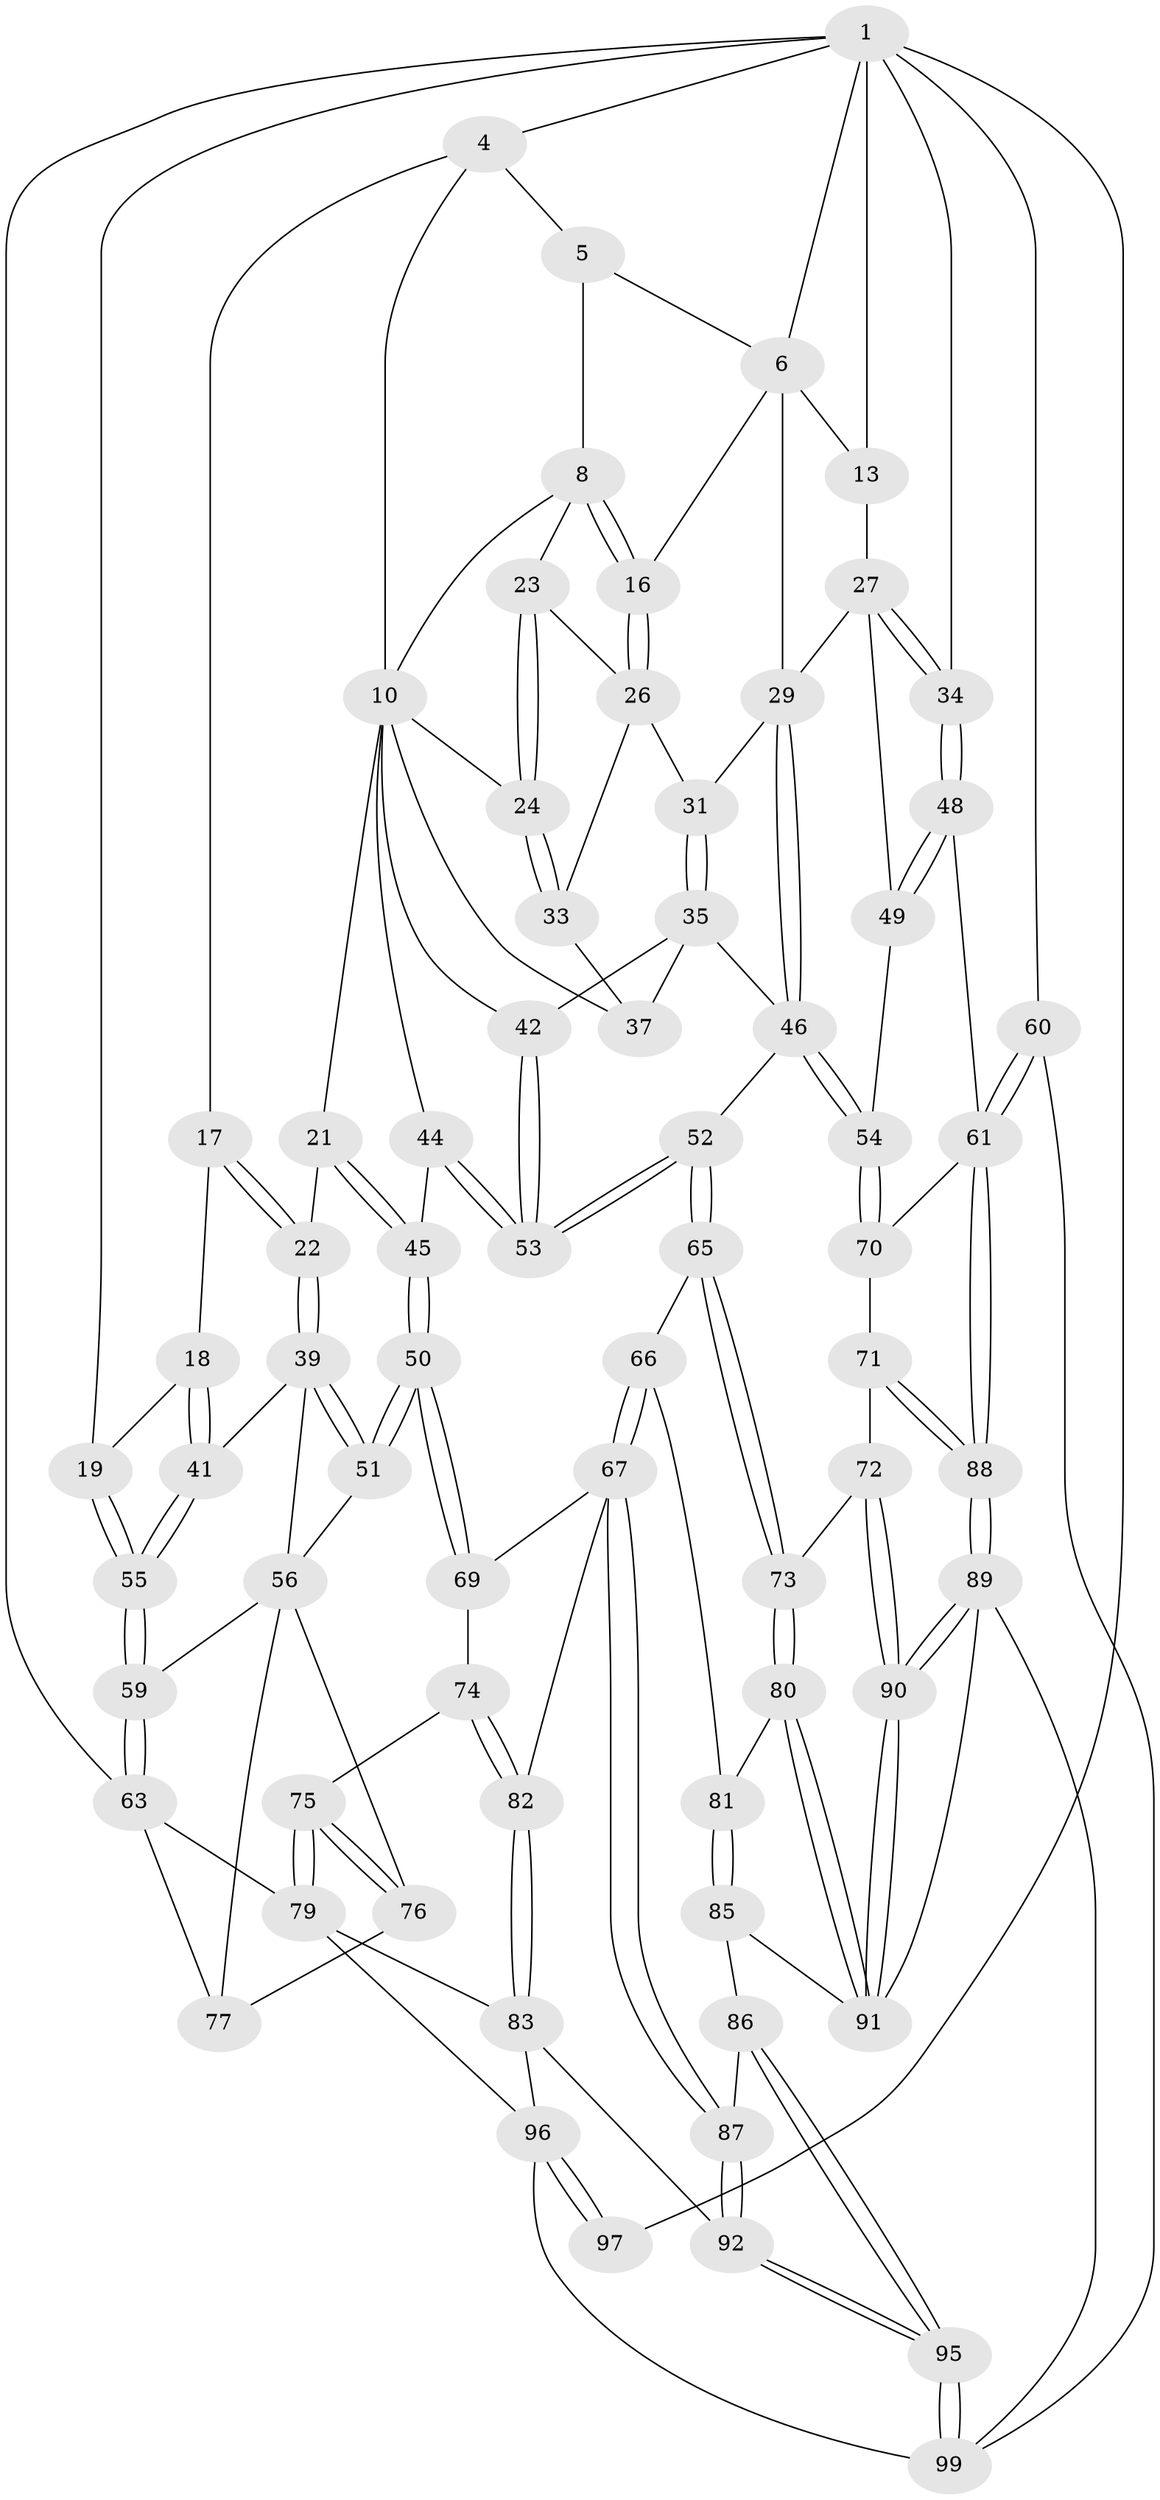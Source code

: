 // original degree distribution, {3: 0.0196078431372549, 6: 0.19607843137254902, 5: 0.5686274509803921, 4: 0.21568627450980393}
// Generated by graph-tools (version 1.1) at 2025/21/03/04/25 18:21:19]
// undirected, 71 vertices, 170 edges
graph export_dot {
graph [start="1"]
  node [color=gray90,style=filled];
  1 [pos="+0.9648232179646229+0",super="+2"];
  4 [pos="+0.15635259962814962+0",super="+11"];
  5 [pos="+0.49692572423403075+0",super="+7"];
  6 [pos="+0.6960257618470643+0.0590360759605836",super="+14"];
  8 [pos="+0.5116167562627021+0.08178800787769401",super="+9"];
  10 [pos="+0.41446061374932175+0.11742752019104255",super="+20"];
  13 [pos="+0.7316425910503739+0.1440981089806358"];
  16 [pos="+0.5597409914345006+0.14098883586427266"];
  17 [pos="+0.23375328113174604+0.243485509716791"];
  18 [pos="+0.20726365062826663+0.24406238196370147"];
  19 [pos="+0+0"];
  21 [pos="+0.31511791879905854+0.307216940462741"];
  22 [pos="+0.29870942328108696+0.30394559090838613"];
  23 [pos="+0.47236930529537924+0.23632449620400228"];
  24 [pos="+0.4194191881601541+0.2808839696045731"];
  26 [pos="+0.5305733184750543+0.2364359685721728",super="+32"];
  27 [pos="+0.8825406806238372+0.2173500839260065",super="+28"];
  29 [pos="+0.7495231293916419+0.33314477493986316",super="+30"];
  31 [pos="+0.62707107797473+0.3176763370155958"];
  33 [pos="+0.48655743725275724+0.3081088768964705"];
  34 [pos="+1+0"];
  35 [pos="+0.5888063439671403+0.36754513346399337",super="+36"];
  37 [pos="+0.4984377475199973+0.33009090002345837"];
  39 [pos="+0.2358610236222733+0.3855441084116361",super="+40"];
  41 [pos="+0.014060215760982812+0.36994223577853136"];
  42 [pos="+0.5649905897250009+0.3870468209582234"];
  44 [pos="+0.42502577179654055+0.4752990109658713"];
  45 [pos="+0.3886289688106315+0.4737517631888957"];
  46 [pos="+0.7420338339591585+0.49716798516118627",super="+47"];
  48 [pos="+1+0.4554753741491507"];
  49 [pos="+0.9811858714919932+0.457837445512387"];
  50 [pos="+0.3274560685065783+0.5502602861172416"];
  51 [pos="+0.2616269476017921+0.5214258576162857"];
  52 [pos="+0.5404059809159076+0.5514270022852105"];
  53 [pos="+0.537368189787425+0.5472407586989307"];
  54 [pos="+0.7821544571743466+0.5565373618254394"];
  55 [pos="+0+0.368070042579308"];
  56 [pos="+0.16235184834367142+0.5287680076611737",super="+57"];
  59 [pos="+0+0.4276301823478185"];
  60 [pos="+1+1"];
  61 [pos="+1+1",super="+62"];
  63 [pos="+0+0.6742751648356827",super="+78"];
  65 [pos="+0.5435975789674587+0.6004318415862203"];
  66 [pos="+0.46943070480538035+0.6681337021447847"];
  67 [pos="+0.41559413510242404+0.6905245508035808",super="+68"];
  69 [pos="+0.33297262743025047+0.631698251011802"];
  70 [pos="+0.7761189727070611+0.6034129078559605"];
  71 [pos="+0.6972496504076108+0.6661176925715185"];
  72 [pos="+0.6903573121471208+0.6700809693920027"];
  73 [pos="+0.6768625720056299+0.6741010608107677"];
  74 [pos="+0.2267632023725585+0.68113113323454"];
  75 [pos="+0.17601088383240776+0.6731949634477171"];
  76 [pos="+0.14688667502592925+0.6366655515870873"];
  77 [pos="+0.07694465868468107+0.6332919980646019"];
  79 [pos="+0.10782866550035657+0.784734903846338",super="+84"];
  80 [pos="+0.6474494864928126+0.7340183654557246"];
  81 [pos="+0.5427778128975973+0.7413599200541395"];
  82 [pos="+0.26805687655756383+0.8389651938046445"];
  83 [pos="+0.267879684950278+0.8401178008566507",super="+93"];
  85 [pos="+0.5311103839276531+0.8387308963414648"];
  86 [pos="+0.4437387159516489+0.7802289844198262"];
  87 [pos="+0.4320006141189876+0.763243087832575"];
  88 [pos="+1+1"];
  89 [pos="+0.8295496014928792+0.9249710455742151",super="+98"];
  90 [pos="+0.8053789273648647+0.9061298495561796"];
  91 [pos="+0.6361855387985659+0.8193791657439963",super="+94"];
  92 [pos="+0.31133270354491843+0.8883083360353392"];
  95 [pos="+0.3903903382285063+0.9890487360644906"];
  96 [pos="+0.1098602381014049+0.8871639817117656",super="+100"];
  97 [pos="+0+1"];
  99 [pos="+0.45072586123737024+1",super="+101"];
  1 -- 6;
  1 -- 97;
  1 -- 34;
  1 -- 4;
  1 -- 13;
  1 -- 19;
  1 -- 60 [weight=2];
  1 -- 63;
  4 -- 5;
  4 -- 17;
  4 -- 10;
  5 -- 8;
  5 -- 6;
  6 -- 16;
  6 -- 13;
  6 -- 29;
  8 -- 16;
  8 -- 16;
  8 -- 10;
  8 -- 23;
  10 -- 42;
  10 -- 37;
  10 -- 21;
  10 -- 24;
  10 -- 44;
  13 -- 27;
  16 -- 26;
  16 -- 26;
  17 -- 18;
  17 -- 22;
  17 -- 22;
  18 -- 19;
  18 -- 41;
  18 -- 41;
  19 -- 55;
  19 -- 55;
  21 -- 22;
  21 -- 45;
  21 -- 45;
  22 -- 39;
  22 -- 39;
  23 -- 24;
  23 -- 24;
  23 -- 26;
  24 -- 33;
  24 -- 33;
  26 -- 33;
  26 -- 31;
  27 -- 34;
  27 -- 34;
  27 -- 49;
  27 -- 29;
  29 -- 46;
  29 -- 46;
  29 -- 31;
  31 -- 35;
  31 -- 35;
  33 -- 37;
  34 -- 48;
  34 -- 48;
  35 -- 42;
  35 -- 37;
  35 -- 46;
  39 -- 51;
  39 -- 51;
  39 -- 56;
  39 -- 41;
  41 -- 55;
  41 -- 55;
  42 -- 53;
  42 -- 53;
  44 -- 45;
  44 -- 53;
  44 -- 53;
  45 -- 50;
  45 -- 50;
  46 -- 54;
  46 -- 54;
  46 -- 52;
  48 -- 49;
  48 -- 49;
  48 -- 61;
  49 -- 54;
  50 -- 51;
  50 -- 51;
  50 -- 69;
  50 -- 69;
  51 -- 56;
  52 -- 53;
  52 -- 53;
  52 -- 65;
  52 -- 65;
  54 -- 70;
  54 -- 70;
  55 -- 59;
  55 -- 59;
  56 -- 59;
  56 -- 76;
  56 -- 77;
  59 -- 63;
  59 -- 63;
  60 -- 61;
  60 -- 61;
  60 -- 99;
  61 -- 88;
  61 -- 88;
  61 -- 70;
  63 -- 77;
  63 -- 79;
  65 -- 66;
  65 -- 73;
  65 -- 73;
  66 -- 67;
  66 -- 67;
  66 -- 81;
  67 -- 87;
  67 -- 87;
  67 -- 82;
  67 -- 69;
  69 -- 74;
  70 -- 71;
  71 -- 72;
  71 -- 88;
  71 -- 88;
  72 -- 73;
  72 -- 90;
  72 -- 90;
  73 -- 80;
  73 -- 80;
  74 -- 75;
  74 -- 82;
  74 -- 82;
  75 -- 76;
  75 -- 76;
  75 -- 79;
  75 -- 79;
  76 -- 77;
  79 -- 96;
  79 -- 83;
  80 -- 81;
  80 -- 91;
  80 -- 91;
  81 -- 85;
  81 -- 85;
  82 -- 83;
  82 -- 83;
  83 -- 92;
  83 -- 96;
  85 -- 86;
  85 -- 91;
  86 -- 87;
  86 -- 95;
  86 -- 95;
  87 -- 92;
  87 -- 92;
  88 -- 89;
  88 -- 89;
  89 -- 90;
  89 -- 90;
  89 -- 99;
  89 -- 91;
  90 -- 91;
  90 -- 91;
  92 -- 95;
  92 -- 95;
  95 -- 99;
  95 -- 99;
  96 -- 97 [weight=2];
  96 -- 97;
  96 -- 99;
}
